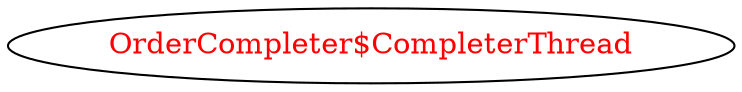 digraph dependencyGraph {
 concentrate=true;
 ranksep="2.0";
 rankdir="LR"; 
 splines="ortho";
"OrderCompleter$CompleterThread" [fontcolor="red"];
}